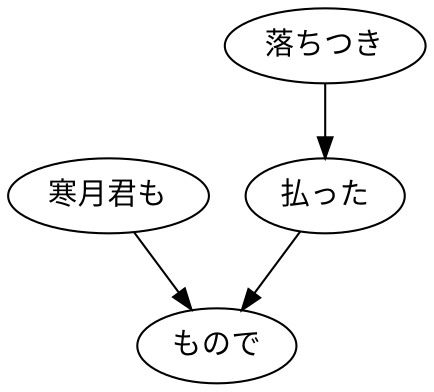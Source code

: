 digraph graph7987 {
	node0 [label="寒月君も"];
	node1 [label="落ちつき"];
	node2 [label="払った"];
	node3 [label="もので"];
	node0 -> node3;
	node1 -> node2;
	node2 -> node3;
}
